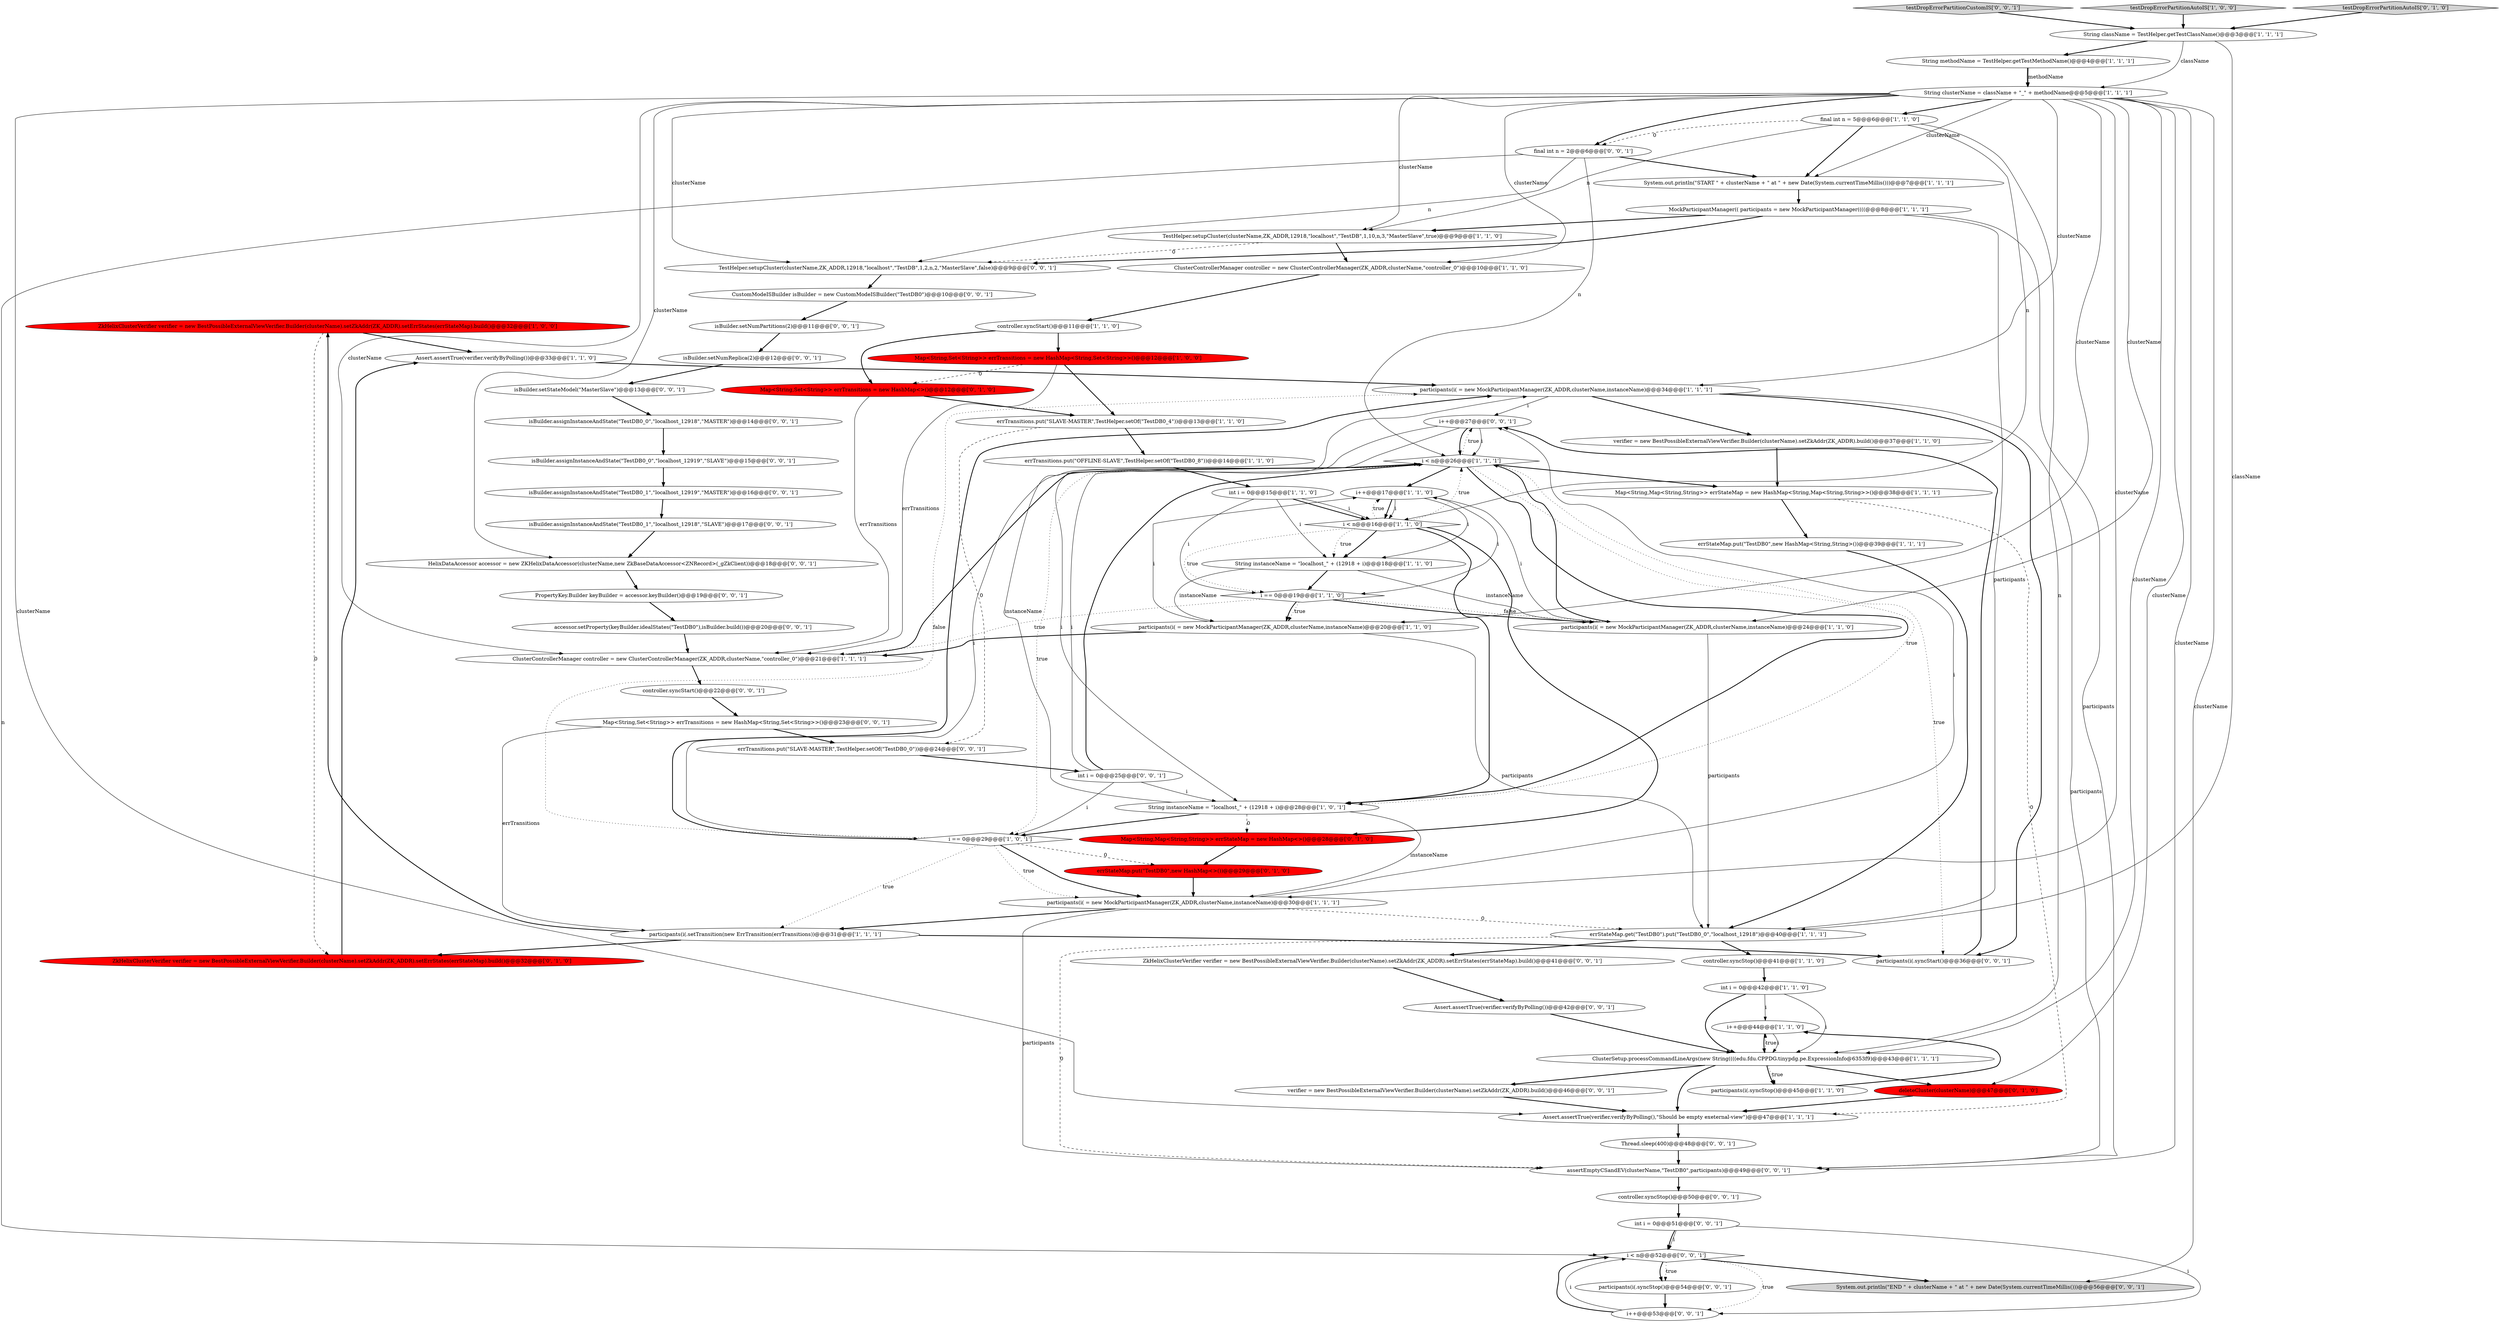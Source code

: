 digraph {
21 [style = filled, label = "ZkHelixClusterVerifier verifier = new BestPossibleExternalViewVerifier.Builder(clusterName).setZkAddr(ZK_ADDR).setErrStates(errStateMap).build()@@@32@@@['1', '0', '0']", fillcolor = red, shape = ellipse image = "AAA1AAABBB1BBB"];
46 [style = filled, label = "verifier = new BestPossibleExternalViewVerifier.Builder(clusterName).setZkAddr(ZK_ADDR).build()@@@46@@@['0', '0', '1']", fillcolor = white, shape = ellipse image = "AAA0AAABBB3BBB"];
57 [style = filled, label = "participants(i(.syncStop()@@@54@@@['0', '0', '1']", fillcolor = white, shape = ellipse image = "AAA0AAABBB3BBB"];
69 [style = filled, label = "int i = 0@@@25@@@['0', '0', '1']", fillcolor = white, shape = ellipse image = "AAA0AAABBB3BBB"];
28 [style = filled, label = "String methodName = TestHelper.getTestMethodName()@@@4@@@['1', '1', '1']", fillcolor = white, shape = ellipse image = "AAA0AAABBB1BBB"];
70 [style = filled, label = "isBuilder.assignInstanceAndState(\"TestDB0_1\",\"localhost_12918\",\"SLAVE\")@@@17@@@['0', '0', '1']", fillcolor = white, shape = ellipse image = "AAA0AAABBB3BBB"];
50 [style = filled, label = "testDropErrorPartitionCustomIS['0', '0', '1']", fillcolor = lightgray, shape = diamond image = "AAA0AAABBB3BBB"];
37 [style = filled, label = "String instanceName = \"localhost_\" + (12918 + i)@@@28@@@['1', '0', '1']", fillcolor = white, shape = ellipse image = "AAA0AAABBB1BBB"];
16 [style = filled, label = "i++@@@17@@@['1', '1', '0']", fillcolor = white, shape = ellipse image = "AAA0AAABBB1BBB"];
8 [style = filled, label = "Map<String,Map<String,String>> errStateMap = new HashMap<String,Map<String,String>>()@@@38@@@['1', '1', '1']", fillcolor = white, shape = ellipse image = "AAA0AAABBB1BBB"];
59 [style = filled, label = "CustomModeISBuilder isBuilder = new CustomModeISBuilder(\"TestDB0\")@@@10@@@['0', '0', '1']", fillcolor = white, shape = ellipse image = "AAA0AAABBB3BBB"];
23 [style = filled, label = "errStateMap.put(\"TestDB0\",new HashMap<String,String>())@@@39@@@['1', '1', '1']", fillcolor = white, shape = ellipse image = "AAA0AAABBB1BBB"];
25 [style = filled, label = "String className = TestHelper.getTestClassName()@@@3@@@['1', '1', '1']", fillcolor = white, shape = ellipse image = "AAA0AAABBB1BBB"];
73 [style = filled, label = "i++@@@27@@@['0', '0', '1']", fillcolor = white, shape = ellipse image = "AAA0AAABBB3BBB"];
32 [style = filled, label = "verifier = new BestPossibleExternalViewVerifier.Builder(clusterName).setZkAddr(ZK_ADDR).build()@@@37@@@['1', '1', '0']", fillcolor = white, shape = ellipse image = "AAA0AAABBB1BBB"];
13 [style = filled, label = "i++@@@44@@@['1', '1', '0']", fillcolor = white, shape = ellipse image = "AAA0AAABBB1BBB"];
27 [style = filled, label = "i == 0@@@19@@@['1', '1', '0']", fillcolor = white, shape = diamond image = "AAA0AAABBB1BBB"];
29 [style = filled, label = "i < n@@@16@@@['1', '1', '0']", fillcolor = white, shape = diamond image = "AAA0AAABBB1BBB"];
53 [style = filled, label = "errTransitions.put(\"SLAVE-MASTER\",TestHelper.setOf(\"TestDB0_0\"))@@@24@@@['0', '0', '1']", fillcolor = white, shape = ellipse image = "AAA0AAABBB3BBB"];
62 [style = filled, label = "Assert.assertTrue(verifier.verifyByPolling())@@@42@@@['0', '0', '1']", fillcolor = white, shape = ellipse image = "AAA0AAABBB3BBB"];
30 [style = filled, label = "participants(i(.setTransition(new ErrTransition(errTransitions))@@@31@@@['1', '1', '1']", fillcolor = white, shape = ellipse image = "AAA0AAABBB1BBB"];
65 [style = filled, label = "isBuilder.assignInstanceAndState(\"TestDB0_0\",\"localhost_12918\",\"MASTER\")@@@14@@@['0', '0', '1']", fillcolor = white, shape = ellipse image = "AAA0AAABBB3BBB"];
45 [style = filled, label = "Map<String,Set<String>> errTransitions = new HashMap<String,Set<String>>()@@@23@@@['0', '0', '1']", fillcolor = white, shape = ellipse image = "AAA0AAABBB3BBB"];
68 [style = filled, label = "accessor.setProperty(keyBuilder.idealStates(\"TestDB0\"),isBuilder.build())@@@20@@@['0', '0', '1']", fillcolor = white, shape = ellipse image = "AAA0AAABBB3BBB"];
52 [style = filled, label = "HelixDataAccessor accessor = new ZKHelixDataAccessor(clusterName,new ZkBaseDataAccessor<ZNRecord>(_gZkClient))@@@18@@@['0', '0', '1']", fillcolor = white, shape = ellipse image = "AAA0AAABBB3BBB"];
47 [style = filled, label = "participants(i(.syncStart()@@@36@@@['0', '0', '1']", fillcolor = white, shape = ellipse image = "AAA0AAABBB3BBB"];
58 [style = filled, label = "int i = 0@@@51@@@['0', '0', '1']", fillcolor = white, shape = ellipse image = "AAA0AAABBB3BBB"];
66 [style = filled, label = "isBuilder.assignInstanceAndState(\"TestDB0_0\",\"localhost_12919\",\"SLAVE\")@@@15@@@['0', '0', '1']", fillcolor = white, shape = ellipse image = "AAA0AAABBB3BBB"];
72 [style = filled, label = "PropertyKey.Builder keyBuilder = accessor.keyBuilder()@@@19@@@['0', '0', '1']", fillcolor = white, shape = ellipse image = "AAA0AAABBB3BBB"];
14 [style = filled, label = "errTransitions.put(\"SLAVE-MASTER\",TestHelper.setOf(\"TestDB0_4\"))@@@13@@@['1', '1', '0']", fillcolor = white, shape = ellipse image = "AAA0AAABBB1BBB"];
41 [style = filled, label = "Map<String,Set<String>> errTransitions = new HashMap<>()@@@12@@@['0', '1', '0']", fillcolor = red, shape = ellipse image = "AAA1AAABBB2BBB"];
42 [style = filled, label = "errStateMap.put(\"TestDB0\",new HashMap<>())@@@29@@@['0', '1', '0']", fillcolor = red, shape = ellipse image = "AAA1AAABBB2BBB"];
17 [style = filled, label = "controller.syncStop()@@@41@@@['1', '1', '0']", fillcolor = white, shape = ellipse image = "AAA0AAABBB1BBB"];
33 [style = filled, label = "String clusterName = className + \"_\" + methodName@@@5@@@['1', '1', '1']", fillcolor = white, shape = ellipse image = "AAA0AAABBB1BBB"];
60 [style = filled, label = "isBuilder.setStateModel(\"MasterSlave\")@@@13@@@['0', '0', '1']", fillcolor = white, shape = ellipse image = "AAA0AAABBB3BBB"];
9 [style = filled, label = "MockParticipantManager(( participants = new MockParticipantManager((((@@@8@@@['1', '1', '1']", fillcolor = white, shape = ellipse image = "AAA0AAABBB1BBB"];
2 [style = filled, label = "participants(i( = new MockParticipantManager(ZK_ADDR,clusterName,instanceName)@@@20@@@['1', '1', '0']", fillcolor = white, shape = ellipse image = "AAA0AAABBB1BBB"];
6 [style = filled, label = "System.out.println(\"START \" + clusterName + \" at \" + new Date(System.currentTimeMillis()))@@@7@@@['1', '1', '1']", fillcolor = white, shape = ellipse image = "AAA0AAABBB1BBB"];
54 [style = filled, label = "Thread.sleep(400)@@@48@@@['0', '0', '1']", fillcolor = white, shape = ellipse image = "AAA0AAABBB3BBB"];
48 [style = filled, label = "ZkHelixClusterVerifier verifier = new BestPossibleExternalViewVerifier.Builder(clusterName).setZkAddr(ZK_ADDR).setErrStates(errStateMap).build()@@@41@@@['0', '0', '1']", fillcolor = white, shape = ellipse image = "AAA0AAABBB3BBB"];
1 [style = filled, label = "String instanceName = \"localhost_\" + (12918 + i)@@@18@@@['1', '1', '0']", fillcolor = white, shape = ellipse image = "AAA0AAABBB1BBB"];
61 [style = filled, label = "controller.syncStop()@@@50@@@['0', '0', '1']", fillcolor = white, shape = ellipse image = "AAA0AAABBB3BBB"];
67 [style = filled, label = "i < n@@@52@@@['0', '0', '1']", fillcolor = white, shape = diamond image = "AAA0AAABBB3BBB"];
49 [style = filled, label = "i++@@@53@@@['0', '0', '1']", fillcolor = white, shape = ellipse image = "AAA0AAABBB3BBB"];
22 [style = filled, label = "participants(i( = new MockParticipantManager(ZK_ADDR,clusterName,instanceName)@@@34@@@['1', '1', '1']", fillcolor = white, shape = ellipse image = "AAA0AAABBB1BBB"];
5 [style = filled, label = "testDropErrorPartitionAutoIS['1', '0', '0']", fillcolor = lightgray, shape = diamond image = "AAA0AAABBB1BBB"];
51 [style = filled, label = "final int n = 2@@@6@@@['0', '0', '1']", fillcolor = white, shape = ellipse image = "AAA0AAABBB3BBB"];
4 [style = filled, label = "Map<String,Set<String>> errTransitions = new HashMap<String,Set<String>>()@@@12@@@['1', '0', '0']", fillcolor = red, shape = ellipse image = "AAA1AAABBB1BBB"];
34 [style = filled, label = "int i = 0@@@15@@@['1', '1', '0']", fillcolor = white, shape = ellipse image = "AAA0AAABBB1BBB"];
39 [style = filled, label = "testDropErrorPartitionAutoIS['0', '1', '0']", fillcolor = lightgray, shape = diamond image = "AAA0AAABBB2BBB"];
75 [style = filled, label = "isBuilder.setNumPartitions(2)@@@11@@@['0', '0', '1']", fillcolor = white, shape = ellipse image = "AAA0AAABBB3BBB"];
40 [style = filled, label = "deleteCluster(clusterName)@@@47@@@['0', '1', '0']", fillcolor = red, shape = ellipse image = "AAA1AAABBB2BBB"];
20 [style = filled, label = "participants(i( = new MockParticipantManager(ZK_ADDR,clusterName,instanceName)@@@30@@@['1', '1', '1']", fillcolor = white, shape = ellipse image = "AAA0AAABBB1BBB"];
0 [style = filled, label = "Assert.assertTrue(verifier.verifyByPolling(),\"Should be empty exeternal-view\")@@@47@@@['1', '1', '1']", fillcolor = white, shape = ellipse image = "AAA0AAABBB1BBB"];
18 [style = filled, label = "i == 0@@@29@@@['1', '0', '1']", fillcolor = white, shape = diamond image = "AAA0AAABBB1BBB"];
24 [style = filled, label = "Assert.assertTrue(verifier.verifyByPolling())@@@33@@@['1', '1', '0']", fillcolor = white, shape = ellipse image = "AAA0AAABBB1BBB"];
31 [style = filled, label = "controller.syncStart()@@@11@@@['1', '1', '0']", fillcolor = white, shape = ellipse image = "AAA0AAABBB1BBB"];
64 [style = filled, label = "System.out.println(\"END \" + clusterName + \" at \" + new Date(System.currentTimeMillis()))@@@56@@@['0', '0', '1']", fillcolor = lightgray, shape = ellipse image = "AAA0AAABBB3BBB"];
19 [style = filled, label = "ClusterControllerManager controller = new ClusterControllerManager(ZK_ADDR,clusterName,\"controller_0\")@@@21@@@['1', '1', '1']", fillcolor = white, shape = ellipse image = "AAA0AAABBB1BBB"];
56 [style = filled, label = "isBuilder.assignInstanceAndState(\"TestDB0_1\",\"localhost_12919\",\"MASTER\")@@@16@@@['0', '0', '1']", fillcolor = white, shape = ellipse image = "AAA0AAABBB3BBB"];
12 [style = filled, label = "errStateMap.get(\"TestDB0\").put(\"TestDB0_0\",\"localhost_12918\")@@@40@@@['1', '1', '1']", fillcolor = white, shape = ellipse image = "AAA0AAABBB1BBB"];
43 [style = filled, label = "Map<String,Map<String,String>> errStateMap = new HashMap<>()@@@28@@@['0', '1', '0']", fillcolor = red, shape = ellipse image = "AAA1AAABBB2BBB"];
10 [style = filled, label = "TestHelper.setupCluster(clusterName,ZK_ADDR,12918,\"localhost\",\"TestDB\",1,10,n,3,\"MasterSlave\",true)@@@9@@@['1', '1', '0']", fillcolor = white, shape = ellipse image = "AAA0AAABBB1BBB"];
7 [style = filled, label = "participants(i(.syncStop()@@@45@@@['1', '1', '0']", fillcolor = white, shape = ellipse image = "AAA0AAABBB1BBB"];
15 [style = filled, label = "ClusterControllerManager controller = new ClusterControllerManager(ZK_ADDR,clusterName,\"controller_0\")@@@10@@@['1', '1', '0']", fillcolor = white, shape = ellipse image = "AAA0AAABBB1BBB"];
71 [style = filled, label = "controller.syncStart()@@@22@@@['0', '0', '1']", fillcolor = white, shape = ellipse image = "AAA0AAABBB3BBB"];
74 [style = filled, label = "assertEmptyCSandEV(clusterName,\"TestDB0\",participants)@@@49@@@['0', '0', '1']", fillcolor = white, shape = ellipse image = "AAA0AAABBB3BBB"];
3 [style = filled, label = "int i = 0@@@42@@@['1', '1', '0']", fillcolor = white, shape = ellipse image = "AAA0AAABBB1BBB"];
35 [style = filled, label = "i < n@@@26@@@['1', '1', '1']", fillcolor = white, shape = diamond image = "AAA0AAABBB1BBB"];
55 [style = filled, label = "TestHelper.setupCluster(clusterName,ZK_ADDR,12918,\"localhost\",\"TestDB\",1,2,n,2,\"MasterSlave\",false)@@@9@@@['0', '0', '1']", fillcolor = white, shape = ellipse image = "AAA0AAABBB3BBB"];
11 [style = filled, label = "errTransitions.put(\"OFFLINE-SLAVE\",TestHelper.setOf(\"TestDB0_8\"))@@@14@@@['1', '1', '0']", fillcolor = white, shape = ellipse image = "AAA0AAABBB1BBB"];
38 [style = filled, label = "ClusterSetup.processCommandLineArgs(new String((((edu.fdu.CPPDG.tinypdg.pe.ExpressionInfo@6353f9)@@@43@@@['1', '1', '1']", fillcolor = white, shape = ellipse image = "AAA0AAABBB1BBB"];
36 [style = filled, label = "participants(i( = new MockParticipantManager(ZK_ADDR,clusterName,instanceName)@@@24@@@['1', '1', '0']", fillcolor = white, shape = ellipse image = "AAA0AAABBB1BBB"];
63 [style = filled, label = "isBuilder.setNumReplica(2)@@@12@@@['0', '0', '1']", fillcolor = white, shape = ellipse image = "AAA0AAABBB3BBB"];
26 [style = filled, label = "final int n = 5@@@6@@@['1', '1', '0']", fillcolor = white, shape = ellipse image = "AAA0AAABBB1BBB"];
44 [style = filled, label = "ZkHelixClusterVerifier verifier = new BestPossibleExternalViewVerifier.Builder(clusterName).setZkAddr(ZK_ADDR).setErrStates(errStateMap).build()@@@32@@@['0', '1', '0']", fillcolor = red, shape = ellipse image = "AAA1AAABBB2BBB"];
25->12 [style = solid, label="className"];
53->69 [style = bold, label=""];
51->55 [style = solid, label="n"];
46->0 [style = bold, label=""];
1->27 [style = bold, label=""];
43->42 [style = bold, label=""];
21->24 [style = bold, label=""];
33->15 [style = solid, label="clusterName"];
27->2 [style = dotted, label="true"];
9->10 [style = bold, label=""];
18->20 [style = dotted, label="true"];
3->38 [style = bold, label=""];
8->0 [style = dashed, label="0"];
27->19 [style = dotted, label="true"];
19->71 [style = bold, label=""];
35->73 [style = dotted, label="true"];
33->22 [style = solid, label="clusterName"];
48->62 [style = bold, label=""];
12->74 [style = dashed, label="0"];
16->27 [style = solid, label="i"];
20->73 [style = solid, label="i"];
18->22 [style = bold, label=""];
33->40 [style = solid, label="clusterName"];
35->37 [style = bold, label=""];
73->35 [style = solid, label="i"];
38->7 [style = bold, label=""];
38->7 [style = dotted, label="true"];
35->47 [style = dotted, label="true"];
22->47 [style = bold, label=""];
35->8 [style = bold, label=""];
26->38 [style = solid, label="n"];
29->43 [style = bold, label=""];
41->19 [style = solid, label="errTransitions"];
67->57 [style = bold, label=""];
49->67 [style = bold, label=""];
60->65 [style = bold, label=""];
49->67 [style = solid, label="i"];
23->12 [style = bold, label=""];
33->36 [style = solid, label="clusterName"];
35->37 [style = dotted, label="true"];
9->12 [style = solid, label="participants"];
29->1 [style = bold, label=""];
22->74 [style = solid, label="participants"];
56->70 [style = bold, label=""];
14->11 [style = bold, label=""];
27->2 [style = bold, label=""];
29->16 [style = dotted, label="true"];
67->57 [style = dotted, label="true"];
25->28 [style = bold, label=""];
58->49 [style = solid, label="i"];
34->1 [style = solid, label="i"];
67->64 [style = bold, label=""];
8->23 [style = bold, label=""];
55->59 [style = bold, label=""];
33->64 [style = solid, label="clusterName"];
51->35 [style = solid, label="n"];
16->29 [style = bold, label=""];
71->45 [style = bold, label=""];
38->13 [style = dotted, label="true"];
40->0 [style = bold, label=""];
26->29 [style = solid, label="n"];
31->4 [style = bold, label=""];
22->32 [style = bold, label=""];
65->66 [style = bold, label=""];
73->35 [style = bold, label=""];
33->10 [style = solid, label="clusterName"];
12->48 [style = bold, label=""];
26->6 [style = bold, label=""];
3->13 [style = solid, label="i"];
5->25 [style = bold, label=""];
25->33 [style = solid, label="className"];
1->36 [style = solid, label="instanceName"];
33->0 [style = solid, label="clusterName"];
18->42 [style = dashed, label="0"];
33->2 [style = solid, label="clusterName"];
33->20 [style = solid, label="clusterName"];
18->20 [style = bold, label=""];
54->74 [style = bold, label=""];
15->31 [style = bold, label=""];
16->1 [style = solid, label="i"];
38->0 [style = bold, label=""];
69->37 [style = solid, label="i"];
31->41 [style = bold, label=""];
38->46 [style = bold, label=""];
30->47 [style = bold, label=""];
74->61 [style = bold, label=""];
58->67 [style = bold, label=""];
39->25 [style = bold, label=""];
73->37 [style = solid, label="i"];
35->18 [style = dotted, label="true"];
36->35 [style = bold, label=""];
30->44 [style = bold, label=""];
2->12 [style = solid, label="participants"];
4->41 [style = dashed, label="0"];
34->29 [style = bold, label=""];
29->1 [style = dotted, label="true"];
4->14 [style = bold, label=""];
10->55 [style = dashed, label="0"];
62->38 [style = bold, label=""];
12->17 [style = bold, label=""];
73->18 [style = solid, label="i"];
9->74 [style = solid, label="participants"];
33->52 [style = solid, label="clusterName"];
18->22 [style = dotted, label="false"];
51->6 [style = bold, label=""];
29->37 [style = bold, label=""];
45->53 [style = bold, label=""];
13->38 [style = solid, label="i"];
33->26 [style = bold, label=""];
1->2 [style = solid, label="instanceName"];
36->12 [style = solid, label="participants"];
30->21 [style = bold, label=""];
32->8 [style = bold, label=""];
33->74 [style = solid, label="clusterName"];
63->60 [style = bold, label=""];
34->29 [style = solid, label="i"];
28->33 [style = solid, label="methodName"];
33->19 [style = solid, label="clusterName"];
19->35 [style = bold, label=""];
17->3 [style = bold, label=""];
0->54 [style = bold, label=""];
69->35 [style = solid, label="i"];
44->24 [style = bold, label=""];
36->16 [style = solid, label="i"];
38->40 [style = bold, label=""];
45->30 [style = solid, label="errTransitions"];
41->14 [style = bold, label=""];
33->38 [style = solid, label="clusterName"];
67->49 [style = dotted, label="true"];
7->13 [style = bold, label=""];
27->36 [style = bold, label=""];
2->19 [style = bold, label=""];
35->16 [style = bold, label=""];
10->15 [style = bold, label=""];
59->75 [style = bold, label=""];
20->74 [style = solid, label="participants"];
26->51 [style = dashed, label="0"];
14->53 [style = dashed, label="0"];
21->44 [style = dashed, label="0"];
34->27 [style = solid, label="i"];
3->38 [style = solid, label="i"];
47->73 [style = bold, label=""];
29->27 [style = dotted, label="true"];
42->20 [style = bold, label=""];
52->72 [style = bold, label=""];
68->19 [style = bold, label=""];
37->22 [style = solid, label="instanceName"];
61->58 [style = bold, label=""];
37->20 [style = solid, label="instanceName"];
4->19 [style = solid, label="errTransitions"];
24->22 [style = bold, label=""];
69->35 [style = bold, label=""];
22->73 [style = solid, label="i"];
37->43 [style = dashed, label="0"];
27->36 [style = dotted, label="false"];
50->25 [style = bold, label=""];
75->63 [style = bold, label=""];
9->55 [style = bold, label=""];
26->10 [style = solid, label="n"];
33->55 [style = solid, label="clusterName"];
11->34 [style = bold, label=""];
33->51 [style = bold, label=""];
28->33 [style = bold, label=""];
16->29 [style = solid, label="i"];
51->67 [style = solid, label="n"];
69->18 [style = solid, label="i"];
70->52 [style = bold, label=""];
37->18 [style = bold, label=""];
33->6 [style = solid, label="clusterName"];
57->49 [style = bold, label=""];
13->38 [style = bold, label=""];
20->12 [style = dashed, label="0"];
6->9 [style = bold, label=""];
20->30 [style = bold, label=""];
58->67 [style = solid, label="i"];
72->68 [style = bold, label=""];
29->35 [style = dotted, label="true"];
66->56 [style = bold, label=""];
2->16 [style = solid, label="i"];
18->30 [style = dotted, label="true"];
}
